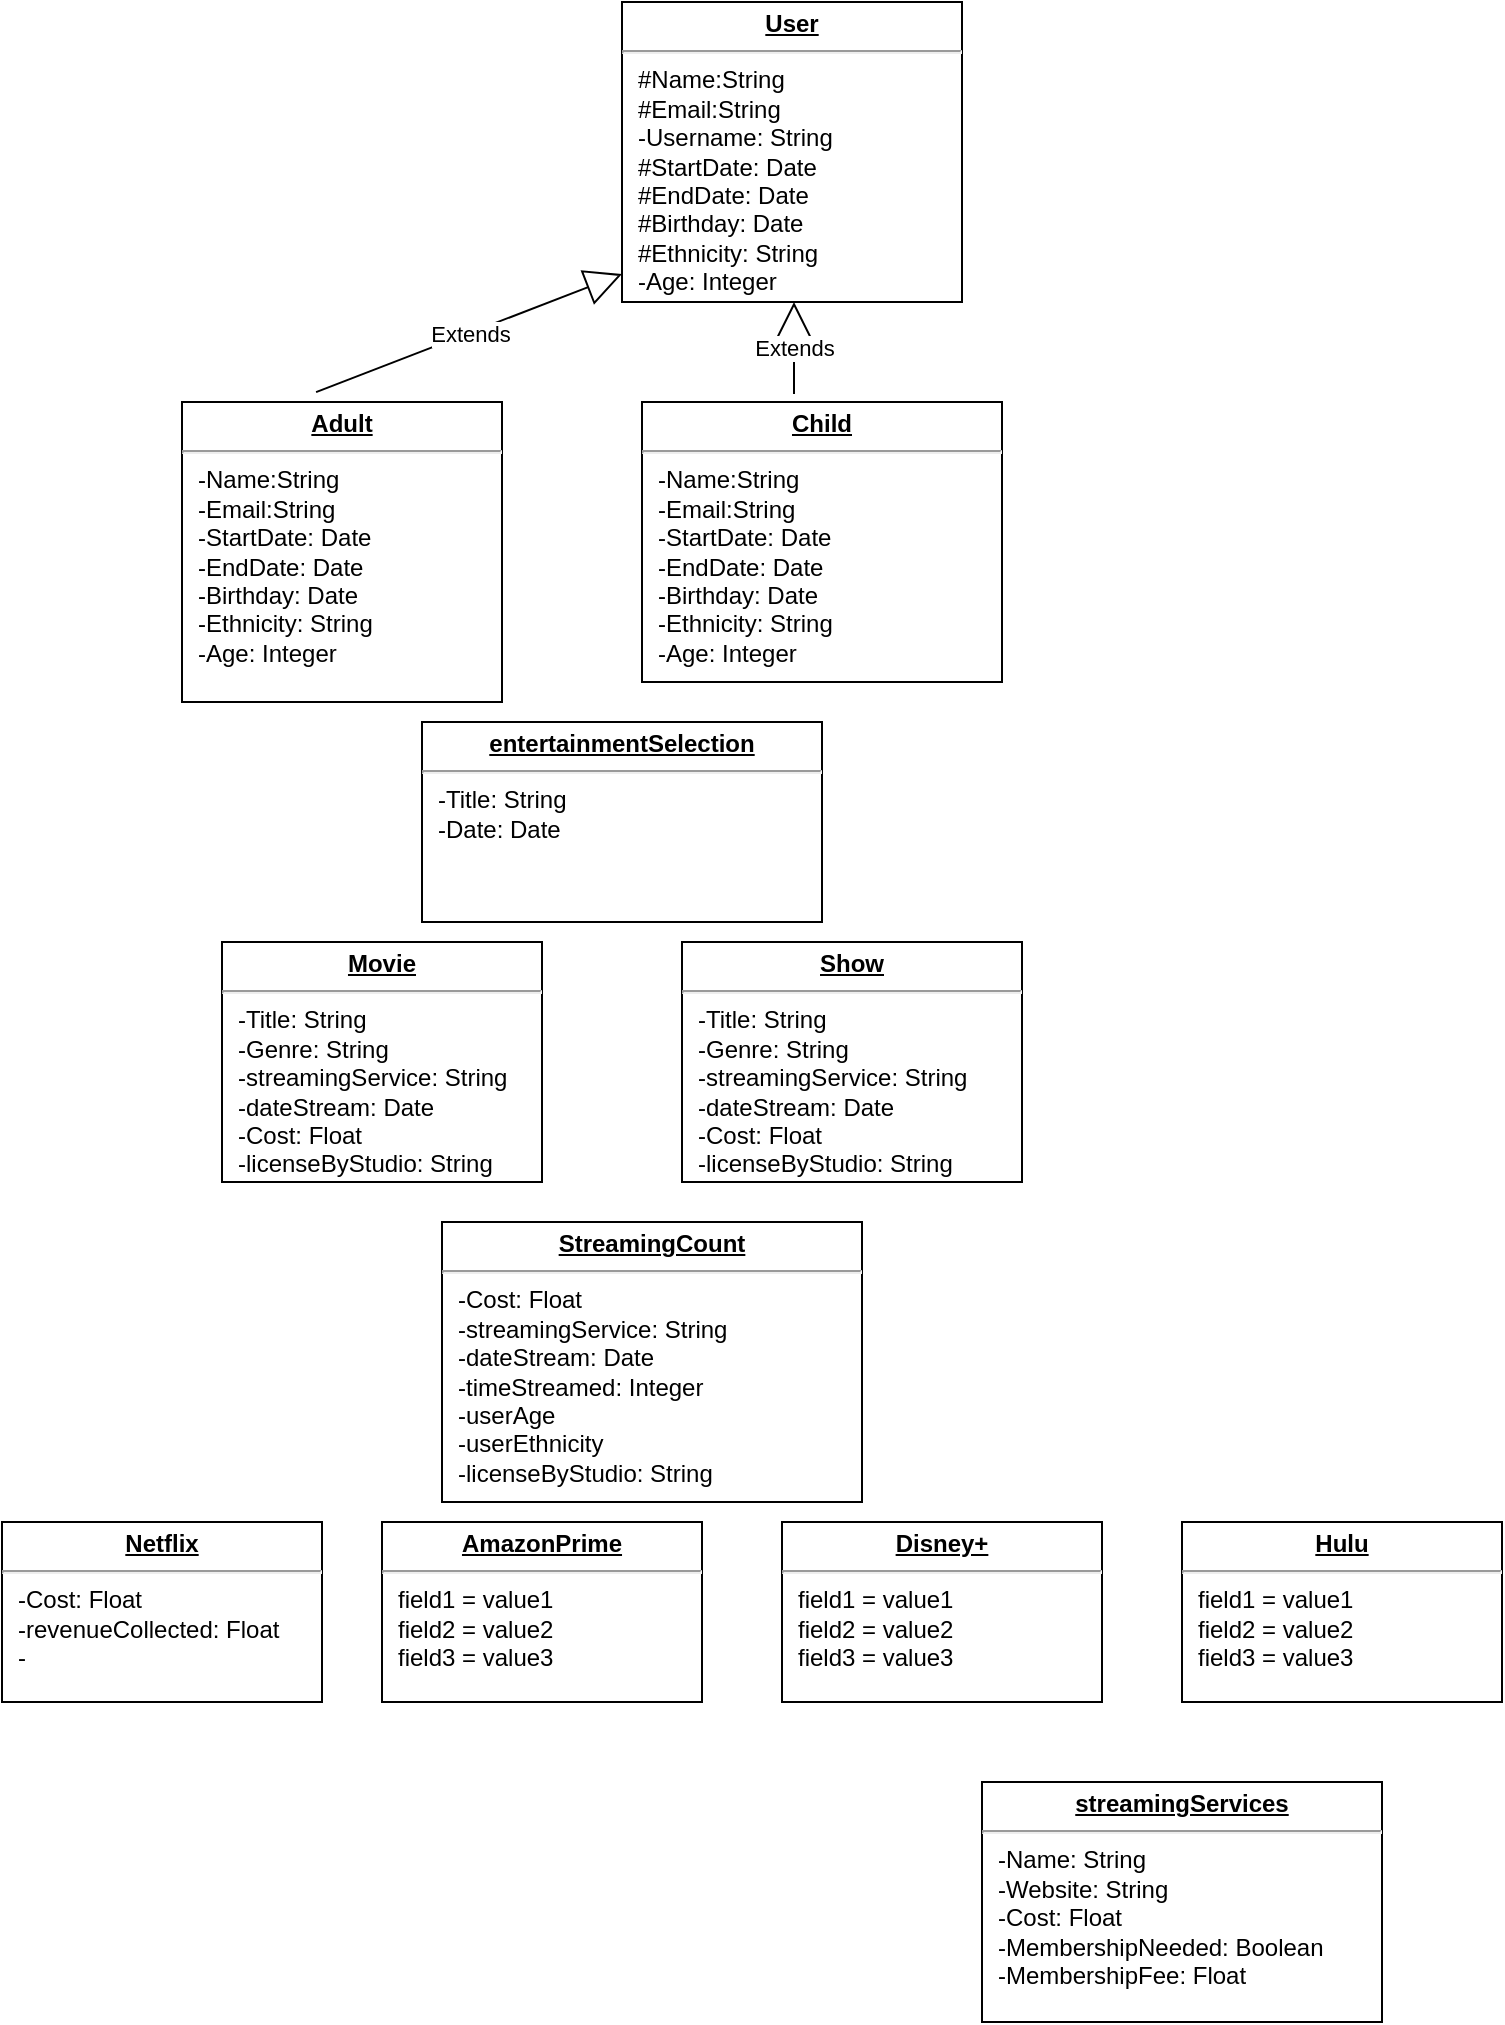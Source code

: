 <mxfile version="14.2.9" type="github">
  <diagram id="7y4Bm_Csqy858rbeXeka" name="Page-1">
    <mxGraphModel dx="1422" dy="882" grid="1" gridSize="10" guides="1" tooltips="1" connect="1" arrows="1" fold="1" page="1" pageScale="1" pageWidth="850" pageHeight="1100" math="0" shadow="0">
      <root>
        <mxCell id="0" />
        <mxCell id="1" parent="0" />
        <mxCell id="7rUCfdSFTrNGHXz4k6Ym-6" value="&lt;p style=&quot;margin: 0px ; margin-top: 4px ; text-align: center ; text-decoration: underline&quot;&gt;&lt;b&gt;User&lt;/b&gt;&lt;/p&gt;&lt;hr&gt;&lt;p style=&quot;margin: 0px ; margin-left: 8px&quot;&gt;#Name:String&lt;br&gt;#Email:String&lt;/p&gt;&lt;p style=&quot;margin: 0px ; margin-left: 8px&quot;&gt;-Username: String&lt;br&gt;#StartDate: Date&lt;/p&gt;&lt;p style=&quot;margin: 0px ; margin-left: 8px&quot;&gt;#EndDate: Date&lt;/p&gt;&lt;p style=&quot;margin: 0px ; margin-left: 8px&quot;&gt;#Birthday: Date&lt;/p&gt;&lt;p style=&quot;margin: 0px ; margin-left: 8px&quot;&gt;#Ethnicity: String&lt;/p&gt;&lt;p style=&quot;margin: 0px ; margin-left: 8px&quot;&gt;-Age: Integer&lt;/p&gt;" style="verticalAlign=top;align=left;overflow=fill;fontSize=12;fontFamily=Helvetica;html=1;" parent="1" vertex="1">
          <mxGeometry x="350" y="30" width="170" height="150" as="geometry" />
        </mxCell>
        <mxCell id="7rUCfdSFTrNGHXz4k6Ym-7" value="&lt;p style=&quot;margin: 0px ; margin-top: 4px ; text-align: center ; text-decoration: underline&quot;&gt;&lt;b&gt;streamingServices&lt;/b&gt;&lt;/p&gt;&lt;hr&gt;&lt;p style=&quot;margin: 0px ; margin-left: 8px&quot;&gt;-Name: String&lt;br&gt;-Website: String&lt;br&gt;-Cost: Float&lt;/p&gt;&lt;p style=&quot;margin: 0px ; margin-left: 8px&quot;&gt;-MembershipNeeded: Boolean&lt;/p&gt;&lt;p style=&quot;margin: 0px ; margin-left: 8px&quot;&gt;-MembershipFee: Float&lt;/p&gt;&lt;p style=&quot;margin: 0px ; margin-left: 8px&quot;&gt;&lt;br&gt;&lt;/p&gt;" style="verticalAlign=top;align=left;overflow=fill;fontSize=12;fontFamily=Helvetica;html=1;" parent="1" vertex="1">
          <mxGeometry x="530" y="920" width="200" height="120" as="geometry" />
        </mxCell>
        <mxCell id="7rUCfdSFTrNGHXz4k6Ym-8" value="&lt;p style=&quot;margin: 0px ; margin-top: 4px ; text-align: center ; text-decoration: underline&quot;&gt;&lt;b&gt;entertainmentSelection&lt;/b&gt;&lt;/p&gt;&lt;hr&gt;&lt;p style=&quot;margin: 0px ; margin-left: 8px&quot;&gt;-Title: String&lt;br&gt;-Date: Date&lt;br&gt;&lt;br&gt;&lt;/p&gt;&lt;p style=&quot;margin: 0px ; margin-left: 8px&quot;&gt;&lt;br&gt;&lt;/p&gt;" style="verticalAlign=top;align=left;overflow=fill;fontSize=12;fontFamily=Helvetica;html=1;" parent="1" vertex="1">
          <mxGeometry x="250" y="390" width="200" height="100" as="geometry" />
        </mxCell>
        <mxCell id="LzFqOQcsnpzUKHTWnqlH-1" value="&lt;p style=&quot;margin: 0px ; margin-top: 4px ; text-align: center ; text-decoration: underline&quot;&gt;&lt;b&gt;Adult&lt;/b&gt;&lt;/p&gt;&lt;hr&gt;&lt;p style=&quot;margin: 0px 0px 0px 8px&quot;&gt;-Name:String&lt;br&gt;-Email:String&lt;br&gt;-StartDate: Date&lt;/p&gt;&lt;p style=&quot;margin: 0px 0px 0px 8px&quot;&gt;-EndDate: Date&lt;/p&gt;&lt;p style=&quot;margin: 0px 0px 0px 8px&quot;&gt;-Birthday: Date&lt;/p&gt;&lt;p style=&quot;margin: 0px 0px 0px 8px&quot;&gt;-Ethnicity: String&lt;/p&gt;&lt;p style=&quot;margin: 0px 0px 0px 8px&quot;&gt;-Age: Integer&lt;/p&gt;" style="verticalAlign=top;align=left;overflow=fill;fontSize=12;fontFamily=Helvetica;html=1;" vertex="1" parent="1">
          <mxGeometry x="130" y="230" width="160" height="150" as="geometry" />
        </mxCell>
        <mxCell id="LzFqOQcsnpzUKHTWnqlH-2" value="&lt;p style=&quot;margin: 0px ; margin-top: 4px ; text-align: center ; text-decoration: underline&quot;&gt;&lt;b&gt;Child&lt;/b&gt;&lt;/p&gt;&lt;hr&gt;&lt;p style=&quot;margin: 0px 0px 0px 8px&quot;&gt;-Name:String&lt;br&gt;-Email:String&lt;br&gt;-StartDate: Date&lt;/p&gt;&lt;p style=&quot;margin: 0px 0px 0px 8px&quot;&gt;-EndDate: Date&lt;/p&gt;&lt;p style=&quot;margin: 0px 0px 0px 8px&quot;&gt;-Birthday: Date&lt;/p&gt;&lt;p style=&quot;margin: 0px 0px 0px 8px&quot;&gt;-Ethnicity: String&lt;/p&gt;&lt;p style=&quot;margin: 0px 0px 0px 8px&quot;&gt;-Age: Integer&lt;/p&gt;" style="verticalAlign=top;align=left;overflow=fill;fontSize=12;fontFamily=Helvetica;html=1;" vertex="1" parent="1">
          <mxGeometry x="360" y="230" width="180" height="140" as="geometry" />
        </mxCell>
        <mxCell id="LzFqOQcsnpzUKHTWnqlH-4" value="&lt;p style=&quot;margin: 0px ; margin-top: 4px ; text-align: center ; text-decoration: underline&quot;&gt;&lt;b&gt;Netflix&lt;/b&gt;&lt;/p&gt;&lt;hr&gt;&lt;p style=&quot;margin: 0px ; margin-left: 8px&quot;&gt;-Cost: Float&lt;/p&gt;&lt;p style=&quot;margin: 0px ; margin-left: 8px&quot;&gt;-revenueCollected: Float&lt;/p&gt;&lt;p style=&quot;margin: 0px ; margin-left: 8px&quot;&gt;-&lt;/p&gt;" style="verticalAlign=top;align=left;overflow=fill;fontSize=12;fontFamily=Helvetica;html=1;" vertex="1" parent="1">
          <mxGeometry x="40" y="790" width="160" height="90" as="geometry" />
        </mxCell>
        <mxCell id="LzFqOQcsnpzUKHTWnqlH-5" value="&lt;p style=&quot;margin: 0px ; margin-top: 4px ; text-align: center ; text-decoration: underline&quot;&gt;&lt;b&gt;AmazonPrime&lt;/b&gt;&lt;/p&gt;&lt;hr&gt;&lt;p style=&quot;margin: 0px ; margin-left: 8px&quot;&gt;field1 = value1&lt;br&gt;field2 = value2&lt;br&gt;field3 = value3&lt;/p&gt;" style="verticalAlign=top;align=left;overflow=fill;fontSize=12;fontFamily=Helvetica;html=1;" vertex="1" parent="1">
          <mxGeometry x="230" y="790" width="160" height="90" as="geometry" />
        </mxCell>
        <mxCell id="LzFqOQcsnpzUKHTWnqlH-6" value="&lt;p style=&quot;margin: 0px ; margin-top: 4px ; text-align: center ; text-decoration: underline&quot;&gt;&lt;b&gt;Disney+&lt;/b&gt;&lt;/p&gt;&lt;hr&gt;&lt;p style=&quot;margin: 0px ; margin-left: 8px&quot;&gt;field1 = value1&lt;br&gt;field2 = value2&lt;br&gt;field3 = value3&lt;/p&gt;" style="verticalAlign=top;align=left;overflow=fill;fontSize=12;fontFamily=Helvetica;html=1;" vertex="1" parent="1">
          <mxGeometry x="430" y="790" width="160" height="90" as="geometry" />
        </mxCell>
        <mxCell id="LzFqOQcsnpzUKHTWnqlH-7" value="&lt;p style=&quot;margin: 0px ; margin-top: 4px ; text-align: center ; text-decoration: underline&quot;&gt;&lt;b&gt;Hulu&lt;/b&gt;&lt;/p&gt;&lt;hr&gt;&lt;p style=&quot;margin: 0px ; margin-left: 8px&quot;&gt;field1 = value1&lt;br&gt;field2 = value2&lt;br&gt;field3 = value3&lt;/p&gt;" style="verticalAlign=top;align=left;overflow=fill;fontSize=12;fontFamily=Helvetica;html=1;" vertex="1" parent="1">
          <mxGeometry x="630" y="790" width="160" height="90" as="geometry" />
        </mxCell>
        <mxCell id="LzFqOQcsnpzUKHTWnqlH-12" value="Extends" style="endArrow=block;endSize=16;endFill=0;html=1;exitX=0.419;exitY=-0.033;exitDx=0;exitDy=0;exitPerimeter=0;entryX=0;entryY=0.907;entryDx=0;entryDy=0;entryPerimeter=0;" edge="1" parent="1" source="LzFqOQcsnpzUKHTWnqlH-1" target="7rUCfdSFTrNGHXz4k6Ym-6">
          <mxGeometry width="160" relative="1" as="geometry">
            <mxPoint x="200" y="150" as="sourcePoint" />
            <mxPoint x="360" y="150" as="targetPoint" />
          </mxGeometry>
        </mxCell>
        <mxCell id="LzFqOQcsnpzUKHTWnqlH-13" value="Extends" style="endArrow=block;endSize=16;endFill=0;html=1;" edge="1" parent="1">
          <mxGeometry width="160" relative="1" as="geometry">
            <mxPoint x="436" y="226" as="sourcePoint" />
            <mxPoint x="436" y="180" as="targetPoint" />
          </mxGeometry>
        </mxCell>
        <mxCell id="LzFqOQcsnpzUKHTWnqlH-17" value="&lt;p style=&quot;margin: 0px ; margin-top: 4px ; text-align: center ; text-decoration: underline&quot;&gt;&lt;b&gt;Movie&lt;/b&gt;&lt;/p&gt;&lt;hr&gt;&lt;p style=&quot;margin: 0px ; margin-left: 8px&quot;&gt;-Title: String&lt;/p&gt;&lt;p style=&quot;margin: 0px ; margin-left: 8px&quot;&gt;-Genre: String&lt;/p&gt;&lt;p style=&quot;margin: 0px ; margin-left: 8px&quot;&gt;-streamingService: String&lt;/p&gt;&lt;p style=&quot;margin: 0px ; margin-left: 8px&quot;&gt;-dateStream: Date&lt;/p&gt;&lt;p style=&quot;margin: 0px ; margin-left: 8px&quot;&gt;-Cost: Float&lt;/p&gt;&lt;p style=&quot;margin: 0px ; margin-left: 8px&quot;&gt;-licenseByStudio: String&lt;/p&gt;" style="verticalAlign=top;align=left;overflow=fill;fontSize=12;fontFamily=Helvetica;html=1;" vertex="1" parent="1">
          <mxGeometry x="150" y="500" width="160" height="120" as="geometry" />
        </mxCell>
        <mxCell id="LzFqOQcsnpzUKHTWnqlH-18" value="&lt;p style=&quot;margin: 0px ; margin-top: 4px ; text-align: center ; text-decoration: underline&quot;&gt;&lt;b&gt;Show&lt;/b&gt;&lt;/p&gt;&lt;hr&gt;&lt;p style=&quot;margin: 0px ; margin-left: 8px&quot;&gt;-Title: String&lt;br&gt;&lt;/p&gt;&lt;p style=&quot;margin: 0px 0px 0px 8px&quot;&gt;-Genre: String&lt;/p&gt;&lt;p style=&quot;margin: 0px 0px 0px 8px&quot;&gt;-streamingService: String&lt;/p&gt;&lt;p style=&quot;margin: 0px 0px 0px 8px&quot;&gt;-dateStream: Date&lt;/p&gt;&lt;p style=&quot;margin: 0px 0px 0px 8px&quot;&gt;-Cost: Float&lt;/p&gt;&lt;p style=&quot;margin: 0px 0px 0px 8px&quot;&gt;-licenseByStudio: String&lt;/p&gt;" style="verticalAlign=top;align=left;overflow=fill;fontSize=12;fontFamily=Helvetica;html=1;" vertex="1" parent="1">
          <mxGeometry x="380" y="500" width="170" height="120" as="geometry" />
        </mxCell>
        <mxCell id="LzFqOQcsnpzUKHTWnqlH-19" value="&lt;p style=&quot;margin: 0px ; margin-top: 4px ; text-align: center ; text-decoration: underline&quot;&gt;&lt;b&gt;StreamingCount&lt;/b&gt;&lt;/p&gt;&lt;hr&gt;&lt;p style=&quot;margin: 0px ; margin-left: 8px&quot;&gt;-Cost: Float&lt;/p&gt;&lt;p style=&quot;margin: 0px ; margin-left: 8px&quot;&gt;-streamingService: String&lt;br&gt;&lt;/p&gt;&lt;p style=&quot;margin: 0px ; margin-left: 8px&quot;&gt;-dateStream: Date&lt;/p&gt;&lt;p style=&quot;margin: 0px ; margin-left: 8px&quot;&gt;-timeStreamed: Integer&lt;/p&gt;&lt;p style=&quot;margin: 0px ; margin-left: 8px&quot;&gt;-userAge&lt;/p&gt;&lt;p style=&quot;margin: 0px ; margin-left: 8px&quot;&gt;-userEthnicity&lt;/p&gt;&lt;p style=&quot;margin: 0px ; margin-left: 8px&quot;&gt;-licenseByStudio: String&lt;/p&gt;&lt;p style=&quot;margin: 0px ; margin-left: 8px&quot;&gt;&lt;br&gt;&lt;/p&gt;" style="verticalAlign=top;align=left;overflow=fill;fontSize=12;fontFamily=Helvetica;html=1;" vertex="1" parent="1">
          <mxGeometry x="260" y="640" width="210" height="140" as="geometry" />
        </mxCell>
      </root>
    </mxGraphModel>
  </diagram>
</mxfile>
